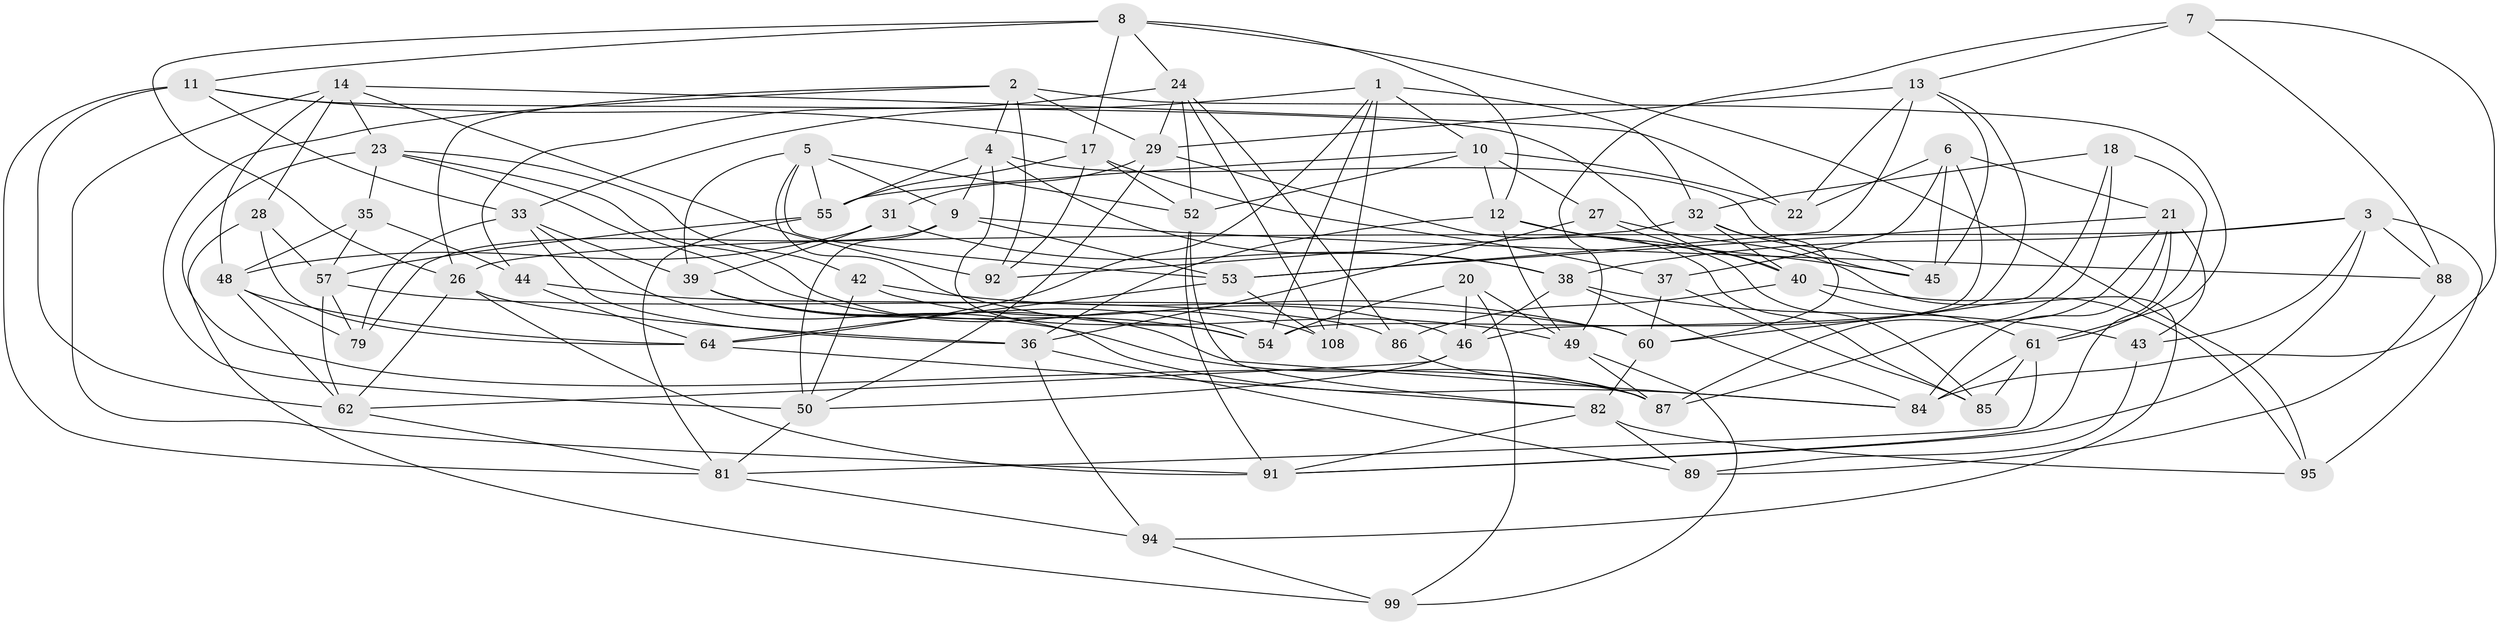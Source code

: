 // original degree distribution, {4: 1.0}
// Generated by graph-tools (version 1.1) at 2025/11/02/27/25 16:11:50]
// undirected, 66 vertices, 175 edges
graph export_dot {
graph [start="1"]
  node [color=gray90,style=filled];
  1 [super="+100"];
  2 [super="+19"];
  3 [super="+15"];
  4 [super="+51"];
  5 [super="+34"];
  6 [super="+67"];
  7;
  8 [super="+25"];
  9 [super="+74"];
  10 [super="+93"];
  11 [super="+72"];
  12 [super="+58"];
  13 [super="+76"];
  14 [super="+16"];
  17 [super="+65"];
  18;
  20;
  21 [super="+96"];
  22;
  23 [super="+30"];
  24 [super="+102"];
  26 [super="+77"];
  27;
  28;
  29 [super="+41"];
  31;
  32 [super="+69"];
  33 [super="+71"];
  35;
  36 [super="+97"];
  37;
  38 [super="+56"];
  39 [super="+78"];
  40 [super="+75"];
  42;
  43;
  44;
  45 [super="+59"];
  46 [super="+47"];
  48 [super="+70"];
  49 [super="+106"];
  50 [super="+73"];
  52 [super="+109"];
  53 [super="+98"];
  54 [super="+104"];
  55 [super="+66"];
  57 [super="+68"];
  60 [super="+90"];
  61 [super="+107"];
  62 [super="+63"];
  64 [super="+80"];
  79;
  81 [super="+83"];
  82 [super="+101"];
  84 [super="+103"];
  85;
  86;
  87 [super="+110"];
  88;
  89;
  91 [super="+105"];
  92;
  94;
  95;
  99;
  108;
  1 -- 33;
  1 -- 64;
  1 -- 10;
  1 -- 32;
  1 -- 108;
  1 -- 54;
  2 -- 92;
  2 -- 29;
  2 -- 50;
  2 -- 4;
  2 -- 61;
  2 -- 26;
  3 -- 88;
  3 -- 43;
  3 -- 91;
  3 -- 26;
  3 -- 38;
  3 -- 95;
  4 -- 54;
  4 -- 45;
  4 -- 9;
  4 -- 38;
  4 -- 55;
  5 -- 39;
  5 -- 9;
  5 -- 52;
  5 -- 49;
  5 -- 53;
  5 -- 55;
  6 -- 37;
  6 -- 21;
  6 -- 45 [weight=2];
  6 -- 22;
  6 -- 54;
  7 -- 88;
  7 -- 84;
  7 -- 49;
  7 -- 13;
  8 -- 95;
  8 -- 17;
  8 -- 12;
  8 -- 11;
  8 -- 26;
  8 -- 24;
  9 -- 53;
  9 -- 50;
  9 -- 88;
  9 -- 79;
  10 -- 27;
  10 -- 12;
  10 -- 52;
  10 -- 22;
  10 -- 55;
  11 -- 62;
  11 -- 81;
  11 -- 33;
  11 -- 17;
  11 -- 40;
  12 -- 49;
  12 -- 85;
  12 -- 36;
  12 -- 45;
  13 -- 22;
  13 -- 45;
  13 -- 46;
  13 -- 53;
  13 -- 29;
  14 -- 91;
  14 -- 48;
  14 -- 22;
  14 -- 92;
  14 -- 28;
  14 -- 23;
  17 -- 37;
  17 -- 92;
  17 -- 55;
  17 -- 52;
  18 -- 61;
  18 -- 60;
  18 -- 87;
  18 -- 32;
  20 -- 99;
  20 -- 46;
  20 -- 54;
  20 -- 49;
  21 -- 43;
  21 -- 84;
  21 -- 53;
  21 -- 91;
  21 -- 87;
  23 -- 108;
  23 -- 42;
  23 -- 35;
  23 -- 54;
  23 -- 87;
  24 -- 108;
  24 -- 86;
  24 -- 44;
  24 -- 52;
  24 -- 29;
  26 -- 91;
  26 -- 36;
  26 -- 62;
  27 -- 94;
  27 -- 40;
  27 -- 36;
  28 -- 57;
  28 -- 99;
  28 -- 64;
  29 -- 85;
  29 -- 50;
  29 -- 31;
  31 -- 48;
  31 -- 39;
  31 -- 38;
  32 -- 92;
  32 -- 60;
  32 -- 45;
  32 -- 40;
  33 -- 36;
  33 -- 79;
  33 -- 39;
  33 -- 84;
  35 -- 44;
  35 -- 57;
  35 -- 48;
  36 -- 89;
  36 -- 94;
  37 -- 85;
  37 -- 60;
  38 -- 43;
  38 -- 46;
  38 -- 84;
  39 -- 84;
  39 -- 87;
  39 -- 54;
  40 -- 95;
  40 -- 86;
  40 -- 61;
  42 -- 46;
  42 -- 60;
  42 -- 50;
  43 -- 89;
  44 -- 86;
  44 -- 64;
  46 -- 62;
  46 -- 50;
  48 -- 62;
  48 -- 64;
  48 -- 79;
  49 -- 99;
  49 -- 87;
  50 -- 81;
  52 -- 82;
  52 -- 91;
  53 -- 108;
  53 -- 64;
  55 -- 81;
  55 -- 57;
  57 -- 60;
  57 -- 79;
  57 -- 62;
  60 -- 82;
  61 -- 85;
  61 -- 81;
  61 -- 84;
  62 -- 81;
  64 -- 82;
  81 -- 94;
  82 -- 91;
  82 -- 89;
  82 -- 95;
  86 -- 87;
  88 -- 89;
  94 -- 99;
}

